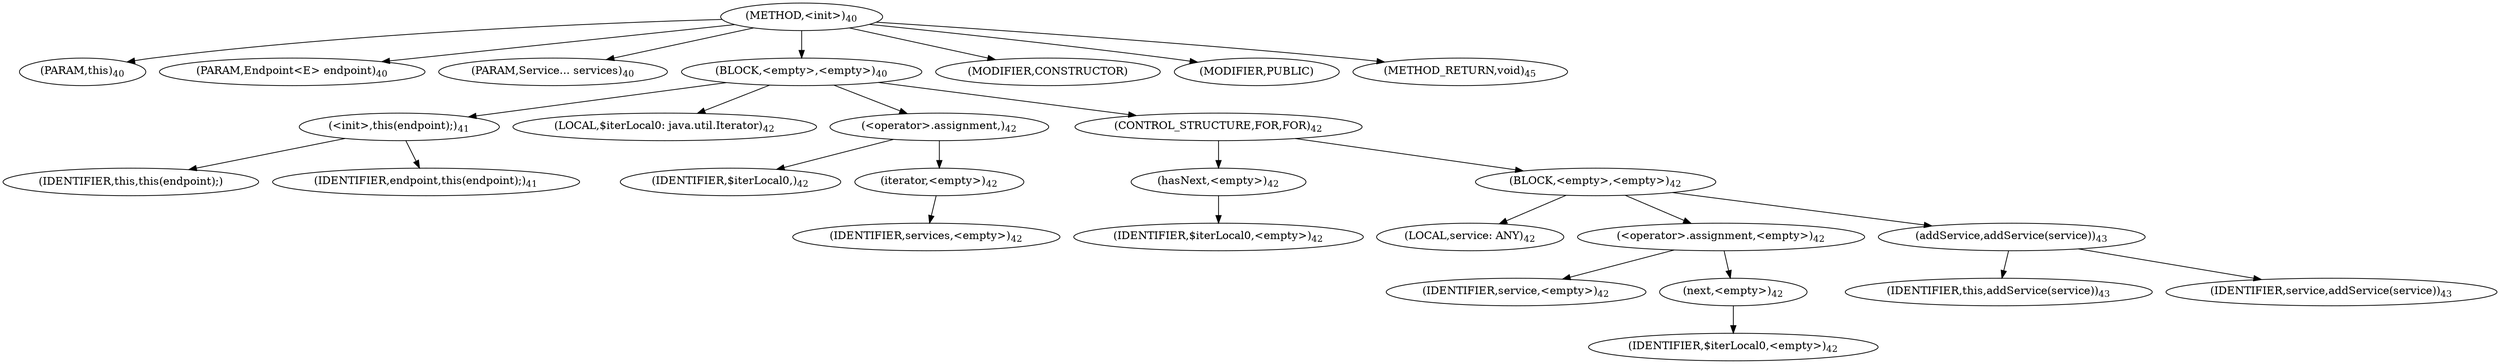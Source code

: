 digraph "&lt;init&gt;" {  
"75" [label = <(METHOD,&lt;init&gt;)<SUB>40</SUB>> ]
"6" [label = <(PARAM,this)<SUB>40</SUB>> ]
"76" [label = <(PARAM,Endpoint&lt;E&gt; endpoint)<SUB>40</SUB>> ]
"77" [label = <(PARAM,Service... services)<SUB>40</SUB>> ]
"78" [label = <(BLOCK,&lt;empty&gt;,&lt;empty&gt;)<SUB>40</SUB>> ]
"79" [label = <(&lt;init&gt;,this(endpoint);)<SUB>41</SUB>> ]
"5" [label = <(IDENTIFIER,this,this(endpoint);)> ]
"80" [label = <(IDENTIFIER,endpoint,this(endpoint);)<SUB>41</SUB>> ]
"81" [label = <(LOCAL,$iterLocal0: java.util.Iterator)<SUB>42</SUB>> ]
"82" [label = <(&lt;operator&gt;.assignment,)<SUB>42</SUB>> ]
"83" [label = <(IDENTIFIER,$iterLocal0,)<SUB>42</SUB>> ]
"84" [label = <(iterator,&lt;empty&gt;)<SUB>42</SUB>> ]
"85" [label = <(IDENTIFIER,services,&lt;empty&gt;)<SUB>42</SUB>> ]
"86" [label = <(CONTROL_STRUCTURE,FOR,FOR)<SUB>42</SUB>> ]
"87" [label = <(hasNext,&lt;empty&gt;)<SUB>42</SUB>> ]
"88" [label = <(IDENTIFIER,$iterLocal0,&lt;empty&gt;)<SUB>42</SUB>> ]
"89" [label = <(BLOCK,&lt;empty&gt;,&lt;empty&gt;)<SUB>42</SUB>> ]
"90" [label = <(LOCAL,service: ANY)<SUB>42</SUB>> ]
"91" [label = <(&lt;operator&gt;.assignment,&lt;empty&gt;)<SUB>42</SUB>> ]
"92" [label = <(IDENTIFIER,service,&lt;empty&gt;)<SUB>42</SUB>> ]
"93" [label = <(next,&lt;empty&gt;)<SUB>42</SUB>> ]
"94" [label = <(IDENTIFIER,$iterLocal0,&lt;empty&gt;)<SUB>42</SUB>> ]
"95" [label = <(addService,addService(service))<SUB>43</SUB>> ]
"7" [label = <(IDENTIFIER,this,addService(service))<SUB>43</SUB>> ]
"96" [label = <(IDENTIFIER,service,addService(service))<SUB>43</SUB>> ]
"97" [label = <(MODIFIER,CONSTRUCTOR)> ]
"98" [label = <(MODIFIER,PUBLIC)> ]
"99" [label = <(METHOD_RETURN,void)<SUB>45</SUB>> ]
  "75" -> "6" 
  "75" -> "76" 
  "75" -> "77" 
  "75" -> "78" 
  "75" -> "97" 
  "75" -> "98" 
  "75" -> "99" 
  "78" -> "79" 
  "78" -> "81" 
  "78" -> "82" 
  "78" -> "86" 
  "79" -> "5" 
  "79" -> "80" 
  "82" -> "83" 
  "82" -> "84" 
  "84" -> "85" 
  "86" -> "87" 
  "86" -> "89" 
  "87" -> "88" 
  "89" -> "90" 
  "89" -> "91" 
  "89" -> "95" 
  "91" -> "92" 
  "91" -> "93" 
  "93" -> "94" 
  "95" -> "7" 
  "95" -> "96" 
}
